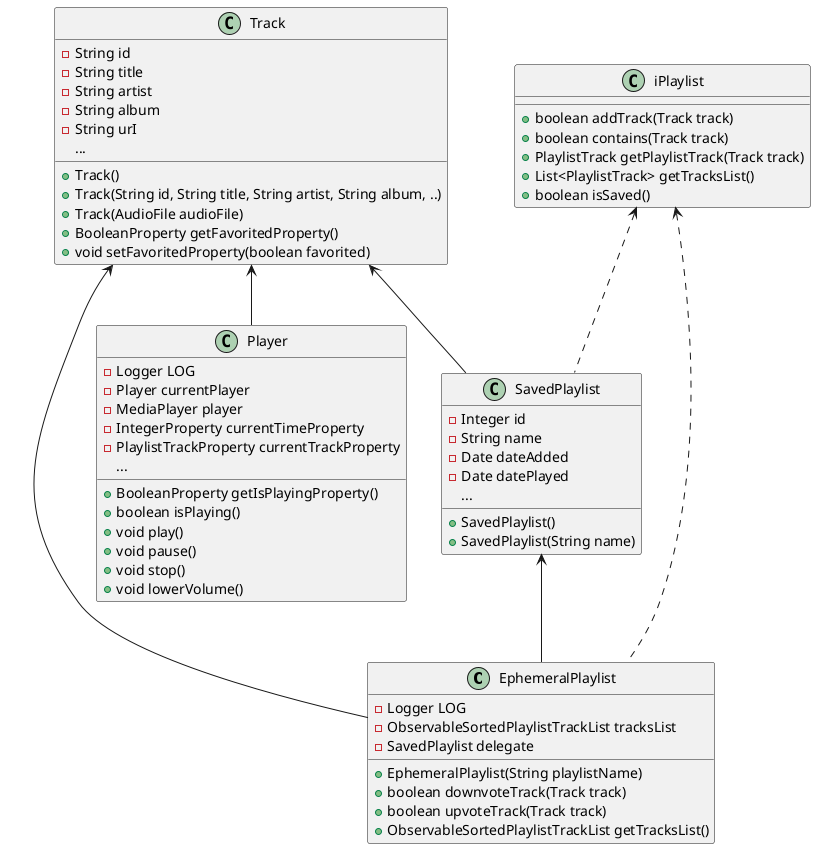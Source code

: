 @startuml


class EphemeralPlaylist{
-Logger LOG
-ObservableSortedPlaylistTrackList tracksList
-SavedPlaylist delegate

+EphemeralPlaylist(String playlistName)
+boolean downvoteTrack(Track track)
+boolean upvoteTrack(Track track)
+ObservableSortedPlaylistTrackList getTracksList()

}

class SavedPlaylist{
-Integer id
-String name
-Date dateAdded
-Date datePlayed
...
+SavedPlaylist()
+SavedPlaylist(String name)
}

class Track{
-String id
-String title
-String artist
-String album
-String urI
...

+Track()
+Track(String id, String title, String artist, String album, ..)
+Track(AudioFile audioFile)
+BooleanProperty getFavoritedProperty()
+void setFavoritedProperty(boolean favorited)


}

class iPlaylist{
+boolean addTrack(Track track)
+boolean contains(Track track)
+PlaylistTrack getPlaylistTrack(Track track)
+ List<PlaylistTrack> getTracksList()
+ boolean isSaved()
}

class Player{
-Logger LOG
-Player currentPlayer
-MediaPlayer player
-IntegerProperty currentTimeProperty
-PlaylistTrackProperty currentTrackProperty
...

+BooleanProperty getIsPlayingProperty()
+boolean isPlaying()
+void play()
+void pause()
+void stop()
+void lowerVolume()

}


Track <-- EphemeralPlaylist

SavedPlaylist <-- EphemeralPlaylist
Track <-- SavedPlaylist

iPlaylist <.. SavedPlaylist
iPlaylist <.. EphemeralPlaylist
Track <-- Player




@enduml
